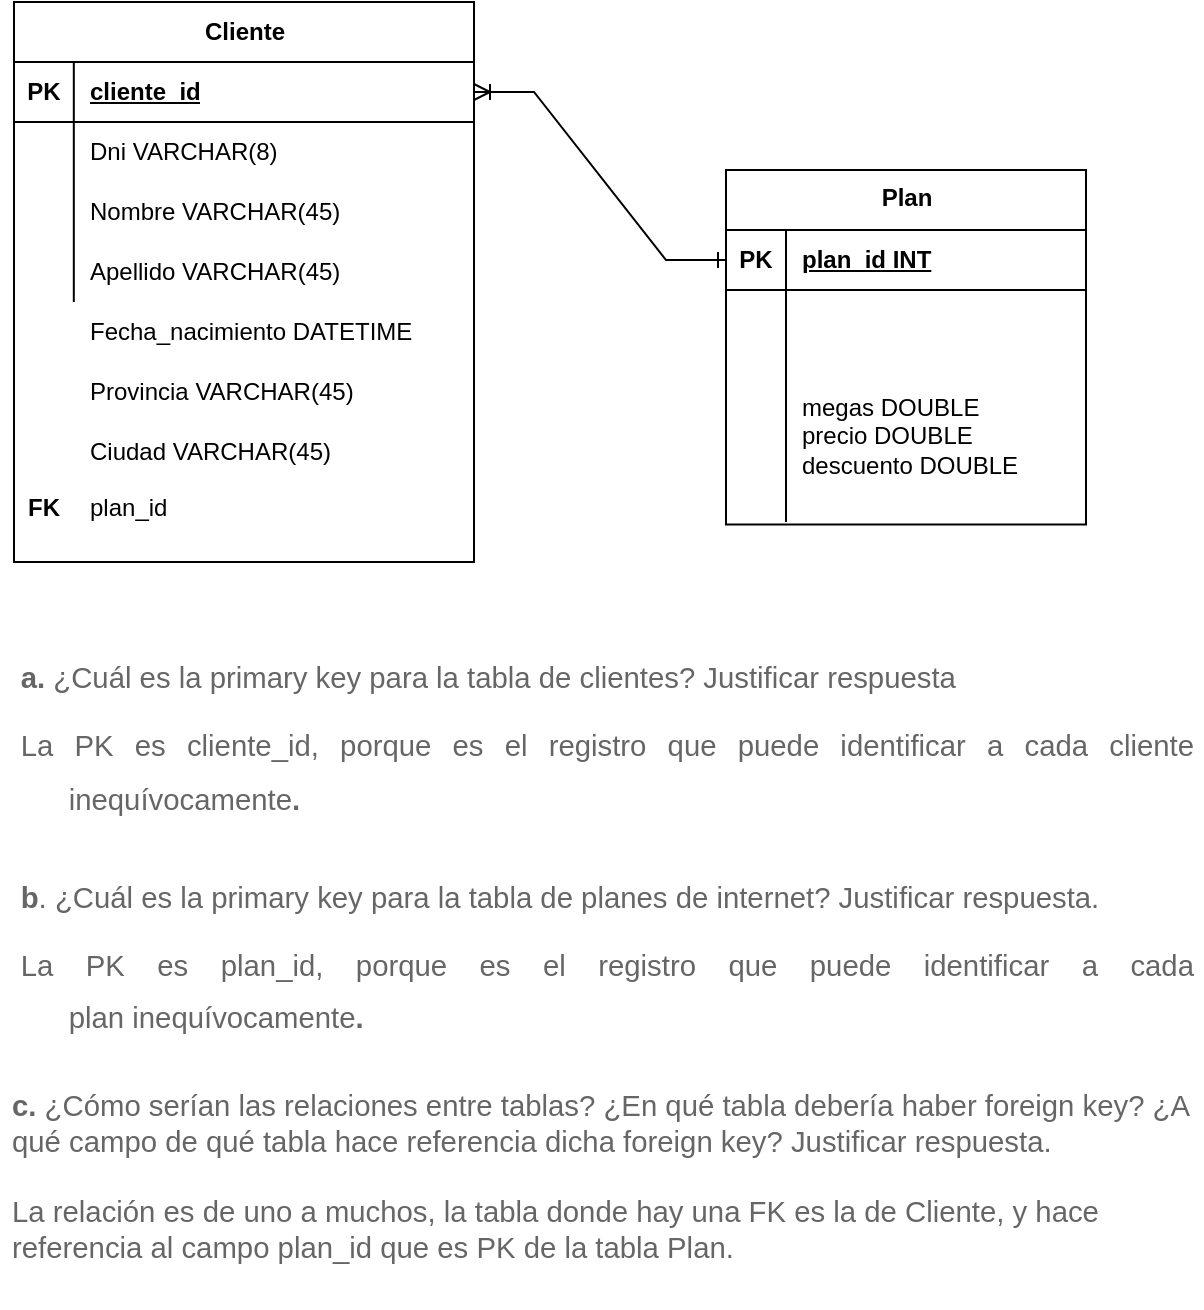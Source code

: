 <mxfile version="22.0.0" type="google">
  <diagram name="Página-1" id="-v9fASD4uueLtztHwe9v">
    <mxGraphModel grid="0" page="1" gridSize="10" guides="1" tooltips="1" connect="1" arrows="1" fold="1" pageScale="1" pageWidth="827" pageHeight="1169" math="0" shadow="0">
      <root>
        <mxCell id="0" />
        <mxCell id="1" parent="0" />
        <mxCell id="7qyP2Q42e92TkhKGGYAC-1" value="Cliente" style="shape=table;startSize=30;container=1;collapsible=1;childLayout=tableLayout;fixedRows=1;rowLines=0;fontStyle=1;align=center;resizeLast=1;html=1;" vertex="1" parent="1">
          <mxGeometry x="140" y="120" width="230" height="280" as="geometry" />
        </mxCell>
        <mxCell id="7qyP2Q42e92TkhKGGYAC-2" value="" style="shape=tableRow;horizontal=0;startSize=0;swimlaneHead=0;swimlaneBody=0;fillColor=none;collapsible=0;dropTarget=0;points=[[0,0.5],[1,0.5]];portConstraint=eastwest;top=0;left=0;right=0;bottom=1;" vertex="1" parent="7qyP2Q42e92TkhKGGYAC-1">
          <mxGeometry y="30" width="230" height="30" as="geometry" />
        </mxCell>
        <mxCell id="7qyP2Q42e92TkhKGGYAC-3" value="PK" style="shape=partialRectangle;connectable=0;fillColor=none;top=0;left=0;bottom=0;right=0;fontStyle=1;overflow=hidden;whiteSpace=wrap;html=1;" vertex="1" parent="7qyP2Q42e92TkhKGGYAC-2">
          <mxGeometry width="29.905" height="30" as="geometry">
            <mxRectangle width="29.905" height="30" as="alternateBounds" />
          </mxGeometry>
        </mxCell>
        <mxCell id="7qyP2Q42e92TkhKGGYAC-4" value="cliente_id" style="shape=partialRectangle;connectable=0;fillColor=none;top=0;left=0;bottom=0;right=0;align=left;spacingLeft=6;fontStyle=5;overflow=hidden;whiteSpace=wrap;html=1;" vertex="1" parent="7qyP2Q42e92TkhKGGYAC-2">
          <mxGeometry x="29.905" width="200.095" height="30" as="geometry">
            <mxRectangle width="200.095" height="30" as="alternateBounds" />
          </mxGeometry>
        </mxCell>
        <mxCell id="7qyP2Q42e92TkhKGGYAC-5" value="" style="shape=tableRow;horizontal=0;startSize=0;swimlaneHead=0;swimlaneBody=0;fillColor=none;collapsible=0;dropTarget=0;points=[[0,0.5],[1,0.5]];portConstraint=eastwest;top=0;left=0;right=0;bottom=0;" vertex="1" parent="7qyP2Q42e92TkhKGGYAC-1">
          <mxGeometry y="60" width="230" height="30" as="geometry" />
        </mxCell>
        <mxCell id="7qyP2Q42e92TkhKGGYAC-6" value="" style="shape=partialRectangle;connectable=0;fillColor=none;top=0;left=0;bottom=0;right=0;editable=1;overflow=hidden;whiteSpace=wrap;html=1;" vertex="1" parent="7qyP2Q42e92TkhKGGYAC-5">
          <mxGeometry width="29.905" height="30" as="geometry">
            <mxRectangle width="29.905" height="30" as="alternateBounds" />
          </mxGeometry>
        </mxCell>
        <mxCell id="7qyP2Q42e92TkhKGGYAC-7" value="Dni VARCHAR(8)" style="shape=partialRectangle;connectable=0;fillColor=none;top=0;left=0;bottom=0;right=0;align=left;spacingLeft=6;overflow=hidden;whiteSpace=wrap;html=1;" vertex="1" parent="7qyP2Q42e92TkhKGGYAC-5">
          <mxGeometry x="29.905" width="200.095" height="30" as="geometry">
            <mxRectangle width="200.095" height="30" as="alternateBounds" />
          </mxGeometry>
        </mxCell>
        <mxCell id="7qyP2Q42e92TkhKGGYAC-8" value="" style="shape=tableRow;horizontal=0;startSize=0;swimlaneHead=0;swimlaneBody=0;fillColor=none;collapsible=0;dropTarget=0;points=[[0,0.5],[1,0.5]];portConstraint=eastwest;top=0;left=0;right=0;bottom=0;" vertex="1" parent="7qyP2Q42e92TkhKGGYAC-1">
          <mxGeometry y="90" width="230" height="30" as="geometry" />
        </mxCell>
        <mxCell id="7qyP2Q42e92TkhKGGYAC-9" value="" style="shape=partialRectangle;connectable=0;fillColor=none;top=0;left=0;bottom=0;right=0;editable=1;overflow=hidden;whiteSpace=wrap;html=1;" vertex="1" parent="7qyP2Q42e92TkhKGGYAC-8">
          <mxGeometry width="29.905" height="30" as="geometry">
            <mxRectangle width="29.905" height="30" as="alternateBounds" />
          </mxGeometry>
        </mxCell>
        <mxCell id="7qyP2Q42e92TkhKGGYAC-10" value="Nombre VARCHAR(45)" style="shape=partialRectangle;connectable=0;fillColor=none;top=0;left=0;bottom=0;right=0;align=left;spacingLeft=6;overflow=hidden;whiteSpace=wrap;html=1;" vertex="1" parent="7qyP2Q42e92TkhKGGYAC-8">
          <mxGeometry x="29.905" width="200.095" height="30" as="geometry">
            <mxRectangle width="200.095" height="30" as="alternateBounds" />
          </mxGeometry>
        </mxCell>
        <mxCell id="7qyP2Q42e92TkhKGGYAC-11" value="" style="shape=tableRow;horizontal=0;startSize=0;swimlaneHead=0;swimlaneBody=0;fillColor=none;collapsible=0;dropTarget=0;points=[[0,0.5],[1,0.5]];portConstraint=eastwest;top=0;left=0;right=0;bottom=0;" vertex="1" parent="7qyP2Q42e92TkhKGGYAC-1">
          <mxGeometry y="120" width="230" height="30" as="geometry" />
        </mxCell>
        <mxCell id="7qyP2Q42e92TkhKGGYAC-12" value="" style="shape=partialRectangle;connectable=0;fillColor=none;top=0;left=0;bottom=0;right=0;editable=1;overflow=hidden;whiteSpace=wrap;html=1;" vertex="1" parent="7qyP2Q42e92TkhKGGYAC-11">
          <mxGeometry width="29.905" height="30" as="geometry">
            <mxRectangle width="29.905" height="30" as="alternateBounds" />
          </mxGeometry>
        </mxCell>
        <mxCell id="7qyP2Q42e92TkhKGGYAC-13" value="Apellido VARCHAR(45)" style="shape=partialRectangle;connectable=0;fillColor=none;top=0;left=0;bottom=0;right=0;align=left;spacingLeft=6;overflow=hidden;whiteSpace=wrap;html=1;" vertex="1" parent="7qyP2Q42e92TkhKGGYAC-11">
          <mxGeometry x="29.905" width="200.095" height="30" as="geometry">
            <mxRectangle width="200.095" height="30" as="alternateBounds" />
          </mxGeometry>
        </mxCell>
        <mxCell id="7qyP2Q42e92TkhKGGYAC-14" value="Plan" style="shape=table;startSize=30;container=1;collapsible=1;childLayout=tableLayout;fixedRows=1;rowLines=0;fontStyle=1;align=center;resizeLast=1;html=1;verticalAlign=top;" vertex="1" parent="1">
          <mxGeometry x="496" y="204" width="180" height="177.21" as="geometry" />
        </mxCell>
        <mxCell id="7qyP2Q42e92TkhKGGYAC-15" value="" style="shape=tableRow;horizontal=0;startSize=0;swimlaneHead=0;swimlaneBody=0;fillColor=none;collapsible=0;dropTarget=0;points=[[0,0.5],[1,0.5]];portConstraint=eastwest;top=0;left=0;right=0;bottom=1;" vertex="1" parent="7qyP2Q42e92TkhKGGYAC-14">
          <mxGeometry y="30" width="180" height="30" as="geometry" />
        </mxCell>
        <mxCell id="7qyP2Q42e92TkhKGGYAC-16" value="PK" style="shape=partialRectangle;connectable=0;fillColor=none;top=0;left=0;bottom=0;right=0;fontStyle=1;overflow=hidden;whiteSpace=wrap;html=1;" vertex="1" parent="7qyP2Q42e92TkhKGGYAC-15">
          <mxGeometry width="30" height="30" as="geometry">
            <mxRectangle width="30" height="30" as="alternateBounds" />
          </mxGeometry>
        </mxCell>
        <mxCell id="7qyP2Q42e92TkhKGGYAC-17" value="plan_id INT" style="shape=partialRectangle;connectable=0;fillColor=none;top=0;left=0;bottom=0;right=0;align=left;spacingLeft=6;fontStyle=5;overflow=hidden;whiteSpace=wrap;html=1;" vertex="1" parent="7qyP2Q42e92TkhKGGYAC-15">
          <mxGeometry x="30" width="150" height="30" as="geometry">
            <mxRectangle width="150" height="30" as="alternateBounds" />
          </mxGeometry>
        </mxCell>
        <mxCell id="7qyP2Q42e92TkhKGGYAC-18" value="" style="shape=tableRow;horizontal=0;startSize=0;swimlaneHead=0;swimlaneBody=0;fillColor=none;collapsible=0;dropTarget=0;points=[[0,0.5],[1,0.5]];portConstraint=eastwest;top=0;left=0;right=0;bottom=0;" vertex="1" parent="7qyP2Q42e92TkhKGGYAC-14">
          <mxGeometry y="60" width="180" height="25" as="geometry" />
        </mxCell>
        <mxCell id="7qyP2Q42e92TkhKGGYAC-19" value="" style="shape=partialRectangle;connectable=0;fillColor=none;top=0;left=0;bottom=0;right=0;editable=1;overflow=hidden;whiteSpace=wrap;html=1;" vertex="1" parent="7qyP2Q42e92TkhKGGYAC-18">
          <mxGeometry width="30" height="25" as="geometry">
            <mxRectangle width="30" height="25" as="alternateBounds" />
          </mxGeometry>
        </mxCell>
        <mxCell id="7qyP2Q42e92TkhKGGYAC-20" value="" style="shape=partialRectangle;connectable=0;fillColor=none;top=0;left=0;bottom=0;right=0;align=left;spacingLeft=6;overflow=hidden;whiteSpace=wrap;html=1;" vertex="1" parent="7qyP2Q42e92TkhKGGYAC-18">
          <mxGeometry x="30" width="150" height="25" as="geometry">
            <mxRectangle width="150" height="25" as="alternateBounds" />
          </mxGeometry>
        </mxCell>
        <mxCell id="7qyP2Q42e92TkhKGGYAC-21" value="" style="shape=tableRow;horizontal=0;startSize=0;swimlaneHead=0;swimlaneBody=0;fillColor=none;collapsible=0;dropTarget=0;points=[[0,0.5],[1,0.5]];portConstraint=eastwest;top=0;left=0;right=0;bottom=0;" vertex="1" parent="7qyP2Q42e92TkhKGGYAC-14">
          <mxGeometry y="85" width="180" height="20" as="geometry" />
        </mxCell>
        <mxCell id="7qyP2Q42e92TkhKGGYAC-22" value="" style="shape=partialRectangle;connectable=0;fillColor=none;top=0;left=0;bottom=0;right=0;editable=1;overflow=hidden;whiteSpace=wrap;html=1;" vertex="1" parent="7qyP2Q42e92TkhKGGYAC-21">
          <mxGeometry width="30" height="20" as="geometry">
            <mxRectangle width="30" height="20" as="alternateBounds" />
          </mxGeometry>
        </mxCell>
        <mxCell id="7qyP2Q42e92TkhKGGYAC-23" value="" style="shape=partialRectangle;connectable=0;fillColor=none;top=0;left=0;bottom=0;right=0;align=left;spacingLeft=6;overflow=hidden;whiteSpace=wrap;html=1;" vertex="1" parent="7qyP2Q42e92TkhKGGYAC-21">
          <mxGeometry x="30" width="150" height="20" as="geometry">
            <mxRectangle width="150" height="20" as="alternateBounds" />
          </mxGeometry>
        </mxCell>
        <mxCell id="7qyP2Q42e92TkhKGGYAC-24" value="" style="shape=tableRow;horizontal=0;startSize=0;swimlaneHead=0;swimlaneBody=0;fillColor=none;collapsible=0;dropTarget=0;points=[[0,0.5],[1,0.5]];portConstraint=eastwest;top=0;left=0;right=0;bottom=0;verticalAlign=top;" vertex="1" parent="7qyP2Q42e92TkhKGGYAC-14">
          <mxGeometry y="105" width="180" height="71" as="geometry" />
        </mxCell>
        <mxCell id="7qyP2Q42e92TkhKGGYAC-25" value="" style="shape=partialRectangle;connectable=0;fillColor=none;top=0;left=0;bottom=0;right=0;editable=1;overflow=hidden;whiteSpace=wrap;html=1;" vertex="1" parent="7qyP2Q42e92TkhKGGYAC-24">
          <mxGeometry width="30" height="71" as="geometry">
            <mxRectangle width="30" height="71" as="alternateBounds" />
          </mxGeometry>
        </mxCell>
        <mxCell id="7qyP2Q42e92TkhKGGYAC-26" value="megas DOUBLE&lt;br&gt;precio DOUBLE&lt;br&gt;descuento DOUBLE" style="shape=partialRectangle;connectable=0;fillColor=none;top=0;left=0;bottom=0;right=0;align=left;spacingLeft=6;overflow=hidden;whiteSpace=wrap;html=1;verticalAlign=top;" vertex="1" parent="7qyP2Q42e92TkhKGGYAC-24">
          <mxGeometry x="30" width="150" height="71" as="geometry">
            <mxRectangle width="150" height="71" as="alternateBounds" />
          </mxGeometry>
        </mxCell>
        <mxCell id="7qyP2Q42e92TkhKGGYAC-28" value="Ciudad VARCHAR(45)" style="shape=partialRectangle;connectable=0;fillColor=none;top=0;left=0;bottom=0;right=0;align=left;spacingLeft=6;overflow=hidden;whiteSpace=wrap;html=1;" vertex="1" parent="1">
          <mxGeometry x="170" y="330" width="150" height="30" as="geometry">
            <mxRectangle width="150" height="30" as="alternateBounds" />
          </mxGeometry>
        </mxCell>
        <mxCell id="7qyP2Q42e92TkhKGGYAC-29" value="Fecha_nacimiento DATETIME" style="shape=partialRectangle;connectable=0;fillColor=none;top=0;left=0;bottom=0;right=0;align=left;spacingLeft=6;overflow=hidden;whiteSpace=wrap;html=1;" vertex="1" parent="1">
          <mxGeometry x="170" y="270" width="190" height="30" as="geometry">
            <mxRectangle width="150" height="30" as="alternateBounds" />
          </mxGeometry>
        </mxCell>
        <mxCell id="7qyP2Q42e92TkhKGGYAC-30" value="Provincia VARCHAR(45)" style="shape=partialRectangle;connectable=0;fillColor=none;top=0;left=0;bottom=0;right=0;align=left;spacingLeft=6;overflow=hidden;whiteSpace=wrap;html=1;" vertex="1" parent="1">
          <mxGeometry x="170" y="300" width="150" height="30" as="geometry">
            <mxRectangle width="150" height="30" as="alternateBounds" />
          </mxGeometry>
        </mxCell>
        <mxCell id="7qyP2Q42e92TkhKGGYAC-32" value="plan_id" style="shape=partialRectangle;connectable=0;fillColor=none;top=0;left=0;bottom=0;right=0;align=left;spacingLeft=6;overflow=hidden;whiteSpace=wrap;html=1;" vertex="1" parent="1">
          <mxGeometry x="170" y="360" width="150" height="25" as="geometry">
            <mxRectangle width="150" height="25" as="alternateBounds" />
          </mxGeometry>
        </mxCell>
        <mxCell id="7qyP2Q42e92TkhKGGYAC-33" value="FK" style="shape=partialRectangle;connectable=0;fillColor=none;top=0;left=0;bottom=0;right=0;fontStyle=1;overflow=hidden;whiteSpace=wrap;html=1;" vertex="1" parent="1">
          <mxGeometry x="140" y="357.5" width="30" height="30" as="geometry">
            <mxRectangle width="30" height="30" as="alternateBounds" />
          </mxGeometry>
        </mxCell>
        <mxCell id="7qyP2Q42e92TkhKGGYAC-31" value="" style="edgeStyle=entityRelationEdgeStyle;fontSize=12;html=1;endArrow=ERoneToMany;rounded=0;startArrow=ERone;startFill=0;" edge="1" parent="1" source="7qyP2Q42e92TkhKGGYAC-15" target="7qyP2Q42e92TkhKGGYAC-2">
          <mxGeometry width="100" height="100" relative="1" as="geometry">
            <mxPoint x="410" y="470" as="sourcePoint" />
            <mxPoint x="510" y="370" as="targetPoint" />
          </mxGeometry>
        </mxCell>
        <mxCell id="I6dY7cVABhEkrhku_t5w-3" value="&lt;span id=&quot;docs-internal-guid-7ed5c7e5-7fff-ad25-b5b5-cb1fd85bbf16&quot; style=&quot;&quot;&gt;&lt;p style=&quot;font-weight: bold; line-height: 1.8; margin-left: 3.26pt; text-indent: -18pt; text-align: justify; margin-top: 0pt; margin-bottom: 6pt; padding: 0pt 0pt 0pt 18pt;&quot; dir=&quot;ltr&quot;&gt;&lt;span style=&quot;font-size: 11pt; font-family: &amp;quot;Proxima Nova&amp;quot;, sans-serif; color: rgb(102, 102, 102); background-color: transparent; font-weight: 700; font-style: normal; font-variant: normal; text-decoration: none; vertical-align: baseline;&quot;&gt;a. &lt;/span&gt;&lt;span style=&quot;font-size: 11pt; font-family: &amp;quot;Proxima Nova&amp;quot;, sans-serif; color: rgb(102, 102, 102); background-color: transparent; font-weight: 400; font-style: normal; font-variant: normal; text-decoration: none; vertical-align: baseline;&quot;&gt;¿Cuál es la primary key para la tabla de clientes? Justificar respuesta&lt;/span&gt;&lt;/p&gt;&lt;p style=&quot;line-height: 1.8; margin-left: 3.26pt; text-indent: -18pt; text-align: justify; margin-top: 0pt; margin-bottom: 6pt; padding: 0pt 0pt 0pt 18pt;&quot; dir=&quot;ltr&quot;&gt;&lt;font style=&quot;&quot; face=&quot;Proxima Nova, sans-serif&quot; color=&quot;#666666&quot;&gt;&lt;span style=&quot;font-size: 14.667px;&quot;&gt;La PK es cliente_id, porque es el registro que puede identificar a cada cliente &lt;/span&gt;&lt;span style=&quot;font-size: 14.667px;&quot;&gt;inequívocamente&lt;/span&gt;&lt;span style=&quot;font-weight: normal; font-size: 14.667px;&quot;&gt;&lt;b&gt;.&amp;nbsp;&lt;/b&gt;&lt;/span&gt;&lt;/font&gt;&lt;/p&gt;&lt;br&gt;&lt;p style=&quot;font-weight: bold; line-height: 1.8; margin-left: 3.26pt; text-indent: -18pt; text-align: justify; margin-top: 0pt; margin-bottom: 6pt; padding: 0pt 0pt 0pt 18pt;&quot; dir=&quot;ltr&quot;&gt;&lt;span style=&quot;font-size: 11pt; font-family: &amp;quot;Proxima Nova&amp;quot;, sans-serif; color: rgb(102, 102, 102); background-color: transparent; font-weight: 700; font-style: normal; font-variant: normal; text-decoration: none; vertical-align: baseline;&quot;&gt;b&lt;/span&gt;&lt;span style=&quot;font-size: 11pt; font-family: &amp;quot;Proxima Nova&amp;quot;, sans-serif; color: rgb(102, 102, 102); background-color: transparent; font-weight: 400; font-style: normal; font-variant: normal; text-decoration: none; vertical-align: baseline;&quot;&gt;. ¿Cuál es la primary key para la tabla de planes de internet? Justificar respuesta.&lt;/span&gt;&lt;/p&gt;&lt;p style=&quot;font-weight: bold; line-height: 1.8; margin-left: 3.26pt; text-indent: -18pt; text-align: justify; margin-top: 0pt; margin-bottom: 6pt; padding: 0pt 0pt 0pt 18pt;&quot; dir=&quot;ltr&quot;&gt;&lt;span style=&quot;font-size: 11pt; font-family: &amp;quot;Proxima Nova&amp;quot;, sans-serif; color: rgb(102, 102, 102); background-color: transparent; font-weight: 400; font-style: normal; font-variant: normal; text-decoration: none; vertical-align: baseline;&quot;&gt;La PK es plan_id, porque es el registro que puede identificar a cada plan&amp;nbsp;&lt;span style=&quot;border-color: var(--border-color);&quot;&gt;inequívocamente&lt;/span&gt;&lt;span style=&quot;border-color: var(--border-color);&quot;&gt;&lt;b style=&quot;border-color: var(--border-color);&quot;&gt;.&amp;nbsp;&lt;/b&gt;&lt;/span&gt;&lt;/span&gt;&lt;/p&gt;&lt;br&gt;&lt;span style=&quot;font-weight: 700; font-size: 11pt; font-family: &amp;quot;Proxima Nova&amp;quot;, sans-serif; color: rgb(102, 102, 102); background-color: transparent; font-style: normal; font-variant: normal; text-decoration: none; vertical-align: baseline;&quot;&gt;c.&lt;/span&gt;&lt;span style=&quot;font-weight: 400; font-size: 11pt; font-family: &amp;quot;Proxima Nova&amp;quot;, sans-serif; color: rgb(102, 102, 102); background-color: transparent; font-style: normal; font-variant: normal; text-decoration: none; vertical-align: baseline;&quot;&gt; ¿Cómo serían las relaciones entre tablas? ¿En qué tabla debería haber foreign key? ¿A qué campo de qué tabla hace referencia dicha foreign key? Justificar respuesta.&lt;br&gt;&lt;br&gt;La relación es de uno a muchos, la tabla donde hay una FK es la de Cliente, y hace referencia al campo plan_id que es PK de la tabla Plan.&lt;br&gt;&lt;/span&gt;&lt;/span&gt;" style="text;strokeColor=none;fillColor=none;align=left;verticalAlign=middle;spacingLeft=4;spacingRight=4;overflow=hidden;points=[[0,0.5],[1,0.5]];portConstraint=eastwest;rotatable=0;whiteSpace=wrap;html=1;" vertex="1" parent="1">
          <mxGeometry x="133" y="423" width="601" height="350" as="geometry" />
        </mxCell>
      </root>
    </mxGraphModel>
  </diagram>
</mxfile>
